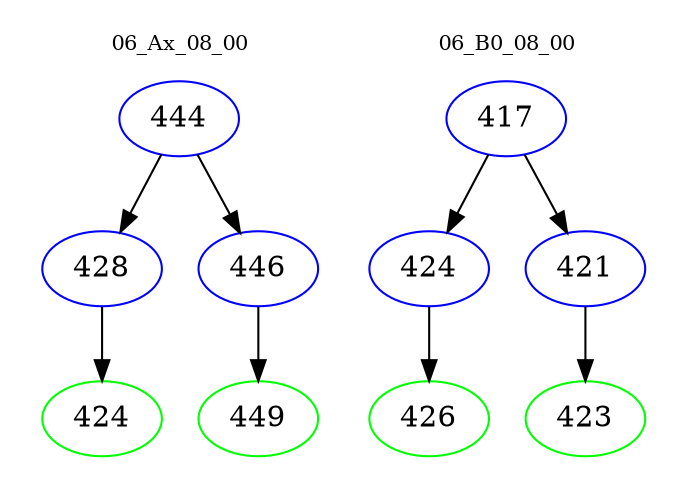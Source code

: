 digraph{
subgraph cluster_0 {
color = white
label = "06_Ax_08_00";
fontsize=10;
T0_444 [label="444", color="blue"]
T0_444 -> T0_428 [color="black"]
T0_428 [label="428", color="blue"]
T0_428 -> T0_424 [color="black"]
T0_424 [label="424", color="green"]
T0_444 -> T0_446 [color="black"]
T0_446 [label="446", color="blue"]
T0_446 -> T0_449 [color="black"]
T0_449 [label="449", color="green"]
}
subgraph cluster_1 {
color = white
label = "06_B0_08_00";
fontsize=10;
T1_417 [label="417", color="blue"]
T1_417 -> T1_424 [color="black"]
T1_424 [label="424", color="blue"]
T1_424 -> T1_426 [color="black"]
T1_426 [label="426", color="green"]
T1_417 -> T1_421 [color="black"]
T1_421 [label="421", color="blue"]
T1_421 -> T1_423 [color="black"]
T1_423 [label="423", color="green"]
}
}
